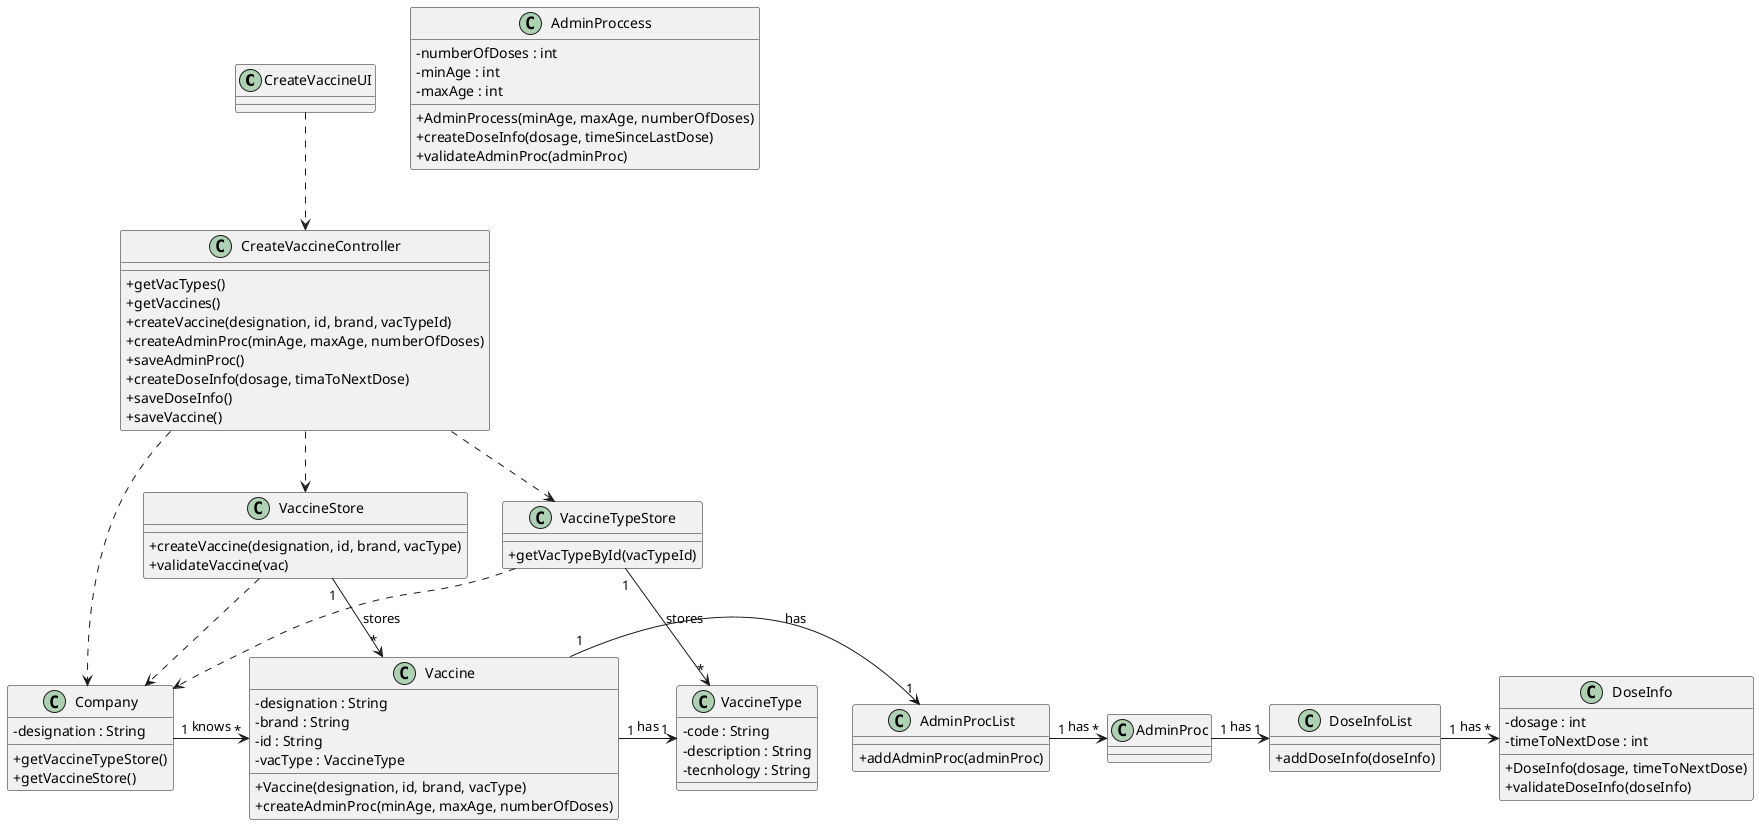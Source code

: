 @startuml
skinparam classAttributeIconSize 0

class CreateVaccineUI{

}

class CreateVaccineController{
    +getVacTypes()
    +getVaccines()
    +createVaccine(designation, id, brand, vacTypeId)
    +createAdminProc(minAge, maxAge, numberOfDoses)
    +saveAdminProc()
    +createDoseInfo(dosage, timaToNextDose)
    +saveDoseInfo()
    +saveVaccine()
}

class Company{
    -designation : String

    +getVaccineTypeStore()
    +getVaccineStore()
}

class VaccineTypeStore{
    +getVacTypeById(vacTypeId)
}

class VaccineStore{
    +createVaccine(designation, id, brand, vacType)
    +validateVaccine(vac)
}

class Vaccine{
    -designation : String
    -brand : String
    -id : String
    -vacType : VaccineType

    +Vaccine(designation, id, brand, vacType)
    +createAdminProc(minAge, maxAge, numberOfDoses)
}

class VaccineType{
    -code : String
    -description : String
    -tecnhology : String
}

class AdminProccess{
    -numberOfDoses : int
    -minAge : int
    -maxAge : int

    +AdminProcess(minAge, maxAge, numberOfDoses)
    +createDoseInfo(dosage, timeSinceLastDose)
    +validateAdminProc(adminProc)
}

class AdminProcList{
    +addAdminProc(adminProc)
}

class DoseInfo{
    -dosage : int
    -timeToNextDose : int

    +DoseInfo(dosage, timeToNextDose)
    +validateDoseInfo(doseInfo)
}

class DoseInfoList{
    +addDoseInfo(doseInfo)
}

CreateVaccineUI ..> CreateVaccineController
CreateVaccineController ..> VaccineStore
CreateVaccineController ..> VaccineTypeStore
CreateVaccineController ..> Company
VaccineStore ..> Company
VaccineStore "1" -> "*" Vaccine : stores
VaccineTypeStore ..> Company
VaccineTypeStore "1" -> "*" VaccineType : stores
Company "1" -> "*" Vaccine : knows
Vaccine "1" -> "1" AdminProcList : has
Vaccine "1" -> "1" VaccineType : has
AdminProcList "1" -> "*" AdminProc : has
AdminProc "1" -> "1" DoseInfoList : has
DoseInfoList "1" -> "*" DoseInfo : has

@enduml